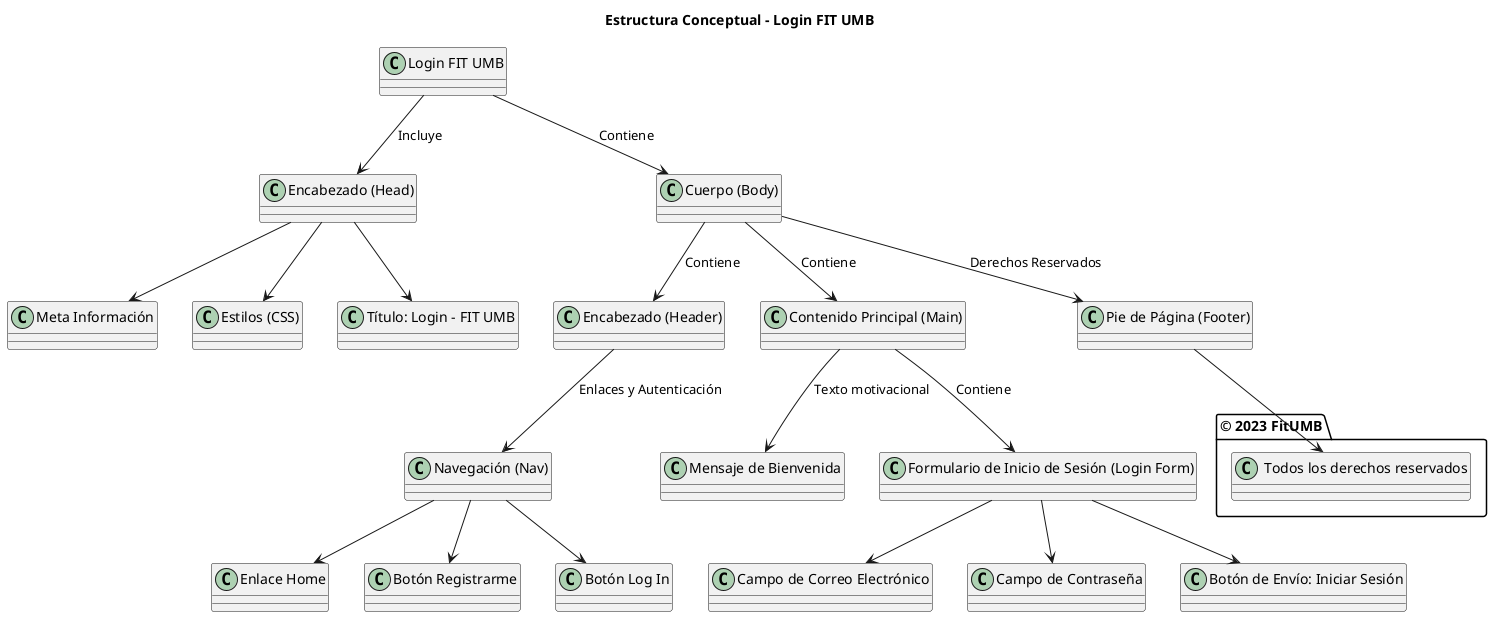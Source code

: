 @startuml login
title Estructura Conceptual - Login FIT UMB

"Login FIT UMB" -down-> "Encabezado (Head)" : Incluye
"Encabezado (Head)" -down-> "Meta Información"
"Encabezado (Head)" -down-> "Estilos (CSS)"
"Encabezado (Head)" -down-> "Título: Login - FIT UMB"

"Login FIT UMB" -down-> "Cuerpo (Body)" : Contiene
"Cuerpo (Body)" -down-> "Encabezado (Header)" : Contiene
"Encabezado (Header)" -down-> "Navegación (Nav)" : Enlaces y Autenticación
"Navegación (Nav)" -down-> "Enlace Home"
"Navegación (Nav)" -down-> "Botón Registrarme"
"Navegación (Nav)" -down-> "Botón Log In"

"Cuerpo (Body)" -down-> "Contenido Principal (Main)" : Contiene
"Contenido Principal (Main)" -down-> "Mensaje de Bienvenida" : Texto motivacional

"Contenido Principal (Main)" -down-> "Formulario de Inicio de Sesión (Login Form)" : Contiene
"Formulario de Inicio de Sesión (Login Form)" -down-> "Campo de Correo Electrónico"
"Formulario de Inicio de Sesión (Login Form)" -down-> "Campo de Contraseña"
"Formulario de Inicio de Sesión (Login Form)" -down-> "Botón de Envío: Iniciar Sesión"

"Cuerpo (Body)" -down-> "Pie de Página (Footer)" : Derechos Reservados
"Pie de Página (Footer)" -down-> "© 2023 FitUMB. Todos los derechos reservados."

@enduml
